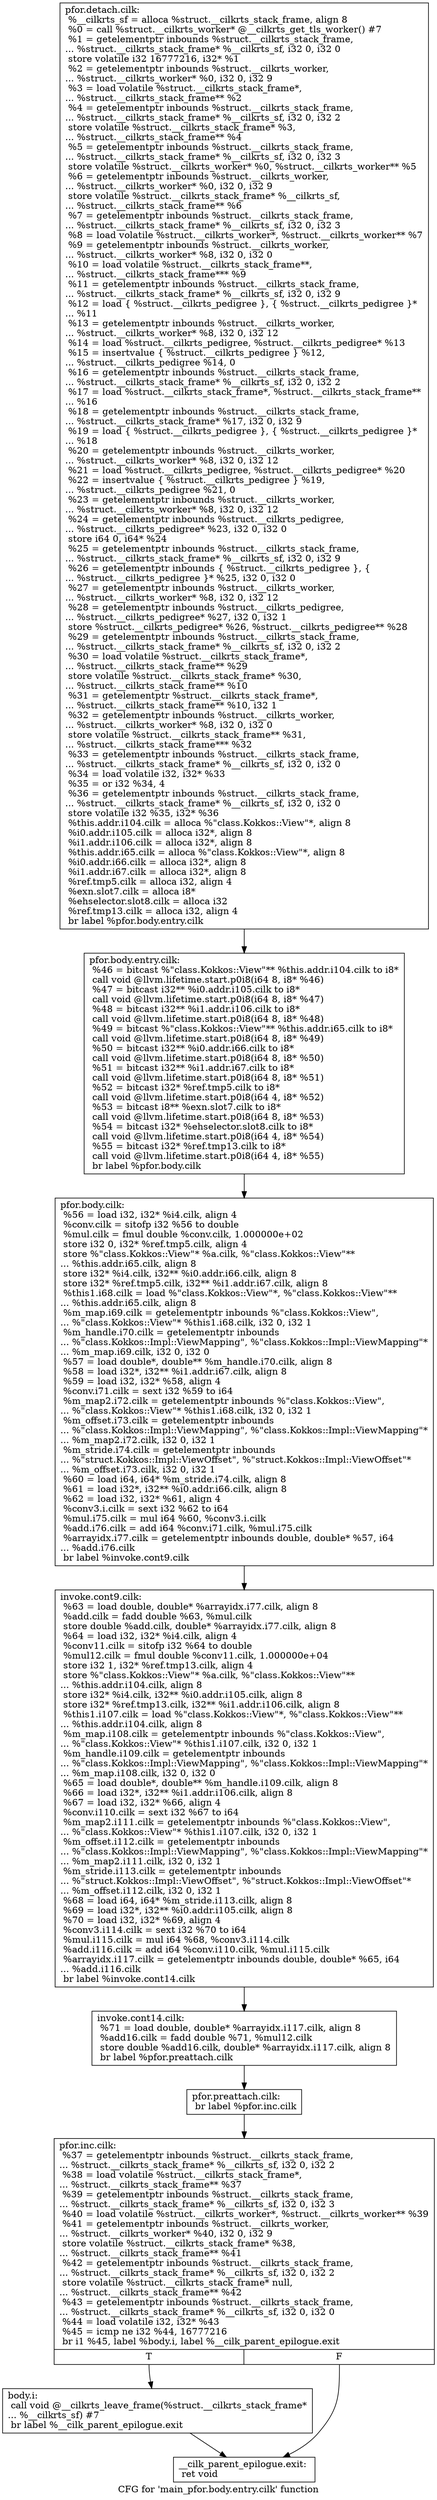 digraph "CFG for 'main_pfor.body.entry.cilk' function" {
	label="CFG for 'main_pfor.body.entry.cilk' function";

	Node0x59f8c70 [shape=record,label="{pfor.detach.cilk:\l  %__cilkrts_sf = alloca %struct.__cilkrts_stack_frame, align 8\l  %0 = call %struct.__cilkrts_worker* @__cilkrts_get_tls_worker() #7\l  %1 = getelementptr inbounds %struct.__cilkrts_stack_frame,\l... %struct.__cilkrts_stack_frame* %__cilkrts_sf, i32 0, i32 0\l  store volatile i32 16777216, i32* %1\l  %2 = getelementptr inbounds %struct.__cilkrts_worker,\l... %struct.__cilkrts_worker* %0, i32 0, i32 9\l  %3 = load volatile %struct.__cilkrts_stack_frame*,\l... %struct.__cilkrts_stack_frame** %2\l  %4 = getelementptr inbounds %struct.__cilkrts_stack_frame,\l... %struct.__cilkrts_stack_frame* %__cilkrts_sf, i32 0, i32 2\l  store volatile %struct.__cilkrts_stack_frame* %3,\l... %struct.__cilkrts_stack_frame** %4\l  %5 = getelementptr inbounds %struct.__cilkrts_stack_frame,\l... %struct.__cilkrts_stack_frame* %__cilkrts_sf, i32 0, i32 3\l  store volatile %struct.__cilkrts_worker* %0, %struct.__cilkrts_worker** %5\l  %6 = getelementptr inbounds %struct.__cilkrts_worker,\l... %struct.__cilkrts_worker* %0, i32 0, i32 9\l  store volatile %struct.__cilkrts_stack_frame* %__cilkrts_sf,\l... %struct.__cilkrts_stack_frame** %6\l  %7 = getelementptr inbounds %struct.__cilkrts_stack_frame,\l... %struct.__cilkrts_stack_frame* %__cilkrts_sf, i32 0, i32 3\l  %8 = load volatile %struct.__cilkrts_worker*, %struct.__cilkrts_worker** %7\l  %9 = getelementptr inbounds %struct.__cilkrts_worker,\l... %struct.__cilkrts_worker* %8, i32 0, i32 0\l  %10 = load volatile %struct.__cilkrts_stack_frame**,\l... %struct.__cilkrts_stack_frame*** %9\l  %11 = getelementptr inbounds %struct.__cilkrts_stack_frame,\l... %struct.__cilkrts_stack_frame* %__cilkrts_sf, i32 0, i32 9\l  %12 = load \{ %struct.__cilkrts_pedigree \}, \{ %struct.__cilkrts_pedigree \}*\l... %11\l  %13 = getelementptr inbounds %struct.__cilkrts_worker,\l... %struct.__cilkrts_worker* %8, i32 0, i32 12\l  %14 = load %struct.__cilkrts_pedigree, %struct.__cilkrts_pedigree* %13\l  %15 = insertvalue \{ %struct.__cilkrts_pedigree \} %12,\l... %struct.__cilkrts_pedigree %14, 0\l  %16 = getelementptr inbounds %struct.__cilkrts_stack_frame,\l... %struct.__cilkrts_stack_frame* %__cilkrts_sf, i32 0, i32 2\l  %17 = load %struct.__cilkrts_stack_frame*, %struct.__cilkrts_stack_frame**\l... %16\l  %18 = getelementptr inbounds %struct.__cilkrts_stack_frame,\l... %struct.__cilkrts_stack_frame* %17, i32 0, i32 9\l  %19 = load \{ %struct.__cilkrts_pedigree \}, \{ %struct.__cilkrts_pedigree \}*\l... %18\l  %20 = getelementptr inbounds %struct.__cilkrts_worker,\l... %struct.__cilkrts_worker* %8, i32 0, i32 12\l  %21 = load %struct.__cilkrts_pedigree, %struct.__cilkrts_pedigree* %20\l  %22 = insertvalue \{ %struct.__cilkrts_pedigree \} %19,\l... %struct.__cilkrts_pedigree %21, 0\l  %23 = getelementptr inbounds %struct.__cilkrts_worker,\l... %struct.__cilkrts_worker* %8, i32 0, i32 12\l  %24 = getelementptr inbounds %struct.__cilkrts_pedigree,\l... %struct.__cilkrts_pedigree* %23, i32 0, i32 0\l  store i64 0, i64* %24\l  %25 = getelementptr inbounds %struct.__cilkrts_stack_frame,\l... %struct.__cilkrts_stack_frame* %__cilkrts_sf, i32 0, i32 9\l  %26 = getelementptr inbounds \{ %struct.__cilkrts_pedigree \}, \{\l... %struct.__cilkrts_pedigree \}* %25, i32 0, i32 0\l  %27 = getelementptr inbounds %struct.__cilkrts_worker,\l... %struct.__cilkrts_worker* %8, i32 0, i32 12\l  %28 = getelementptr inbounds %struct.__cilkrts_pedigree,\l... %struct.__cilkrts_pedigree* %27, i32 0, i32 1\l  store %struct.__cilkrts_pedigree* %26, %struct.__cilkrts_pedigree** %28\l  %29 = getelementptr inbounds %struct.__cilkrts_stack_frame,\l... %struct.__cilkrts_stack_frame* %__cilkrts_sf, i32 0, i32 2\l  %30 = load volatile %struct.__cilkrts_stack_frame*,\l... %struct.__cilkrts_stack_frame** %29\l  store volatile %struct.__cilkrts_stack_frame* %30,\l... %struct.__cilkrts_stack_frame** %10\l  %31 = getelementptr %struct.__cilkrts_stack_frame*,\l... %struct.__cilkrts_stack_frame** %10, i32 1\l  %32 = getelementptr inbounds %struct.__cilkrts_worker,\l... %struct.__cilkrts_worker* %8, i32 0, i32 0\l  store volatile %struct.__cilkrts_stack_frame** %31,\l... %struct.__cilkrts_stack_frame*** %32\l  %33 = getelementptr inbounds %struct.__cilkrts_stack_frame,\l... %struct.__cilkrts_stack_frame* %__cilkrts_sf, i32 0, i32 0\l  %34 = load volatile i32, i32* %33\l  %35 = or i32 %34, 4\l  %36 = getelementptr inbounds %struct.__cilkrts_stack_frame,\l... %struct.__cilkrts_stack_frame* %__cilkrts_sf, i32 0, i32 0\l  store volatile i32 %35, i32* %36\l  %this.addr.i104.cilk = alloca %\"class.Kokkos::View\"*, align 8\l  %i0.addr.i105.cilk = alloca i32*, align 8\l  %i1.addr.i106.cilk = alloca i32*, align 8\l  %this.addr.i65.cilk = alloca %\"class.Kokkos::View\"*, align 8\l  %i0.addr.i66.cilk = alloca i32*, align 8\l  %i1.addr.i67.cilk = alloca i32*, align 8\l  %ref.tmp5.cilk = alloca i32, align 4\l  %exn.slot7.cilk = alloca i8*\l  %ehselector.slot8.cilk = alloca i32\l  %ref.tmp13.cilk = alloca i32, align 4\l  br label %pfor.body.entry.cilk\l}"];
	Node0x59f8c70 -> Node0x59f9030;
	Node0x59fae80 [shape=record,label="{pfor.inc.cilk:                                    \l  %37 = getelementptr inbounds %struct.__cilkrts_stack_frame,\l... %struct.__cilkrts_stack_frame* %__cilkrts_sf, i32 0, i32 2\l  %38 = load volatile %struct.__cilkrts_stack_frame*,\l... %struct.__cilkrts_stack_frame** %37\l  %39 = getelementptr inbounds %struct.__cilkrts_stack_frame,\l... %struct.__cilkrts_stack_frame* %__cilkrts_sf, i32 0, i32 3\l  %40 = load volatile %struct.__cilkrts_worker*, %struct.__cilkrts_worker** %39\l  %41 = getelementptr inbounds %struct.__cilkrts_worker,\l... %struct.__cilkrts_worker* %40, i32 0, i32 9\l  store volatile %struct.__cilkrts_stack_frame* %38,\l... %struct.__cilkrts_stack_frame** %41\l  %42 = getelementptr inbounds %struct.__cilkrts_stack_frame,\l... %struct.__cilkrts_stack_frame* %__cilkrts_sf, i32 0, i32 2\l  store volatile %struct.__cilkrts_stack_frame* null,\l... %struct.__cilkrts_stack_frame** %42\l  %43 = getelementptr inbounds %struct.__cilkrts_stack_frame,\l... %struct.__cilkrts_stack_frame* %__cilkrts_sf, i32 0, i32 0\l  %44 = load volatile i32, i32* %43\l  %45 = icmp ne i32 %44, 16777216\l  br i1 %45, label %body.i, label %__cilk_parent_epilogue.exit\l|{<s0>T|<s1>F}}"];
	Node0x59fae80:s0 -> Node0x59fb480;
	Node0x59fae80:s1 -> Node0x59fb530;
	Node0x59fb480 [shape=record,label="{body.i:                                           \l  call void @__cilkrts_leave_frame(%struct.__cilkrts_stack_frame*\l... %__cilkrts_sf) #7\l  br label %__cilk_parent_epilogue.exit\l}"];
	Node0x59fb480 -> Node0x59fb530;
	Node0x59fb530 [shape=record,label="{__cilk_parent_epilogue.exit:                      \l  ret void\l}"];
	Node0x59f9030 [shape=record,label="{pfor.body.entry.cilk:                             \l  %46 = bitcast %\"class.Kokkos::View\"** %this.addr.i104.cilk to i8*\l  call void @llvm.lifetime.start.p0i8(i64 8, i8* %46)\l  %47 = bitcast i32** %i0.addr.i105.cilk to i8*\l  call void @llvm.lifetime.start.p0i8(i64 8, i8* %47)\l  %48 = bitcast i32** %i1.addr.i106.cilk to i8*\l  call void @llvm.lifetime.start.p0i8(i64 8, i8* %48)\l  %49 = bitcast %\"class.Kokkos::View\"** %this.addr.i65.cilk to i8*\l  call void @llvm.lifetime.start.p0i8(i64 8, i8* %49)\l  %50 = bitcast i32** %i0.addr.i66.cilk to i8*\l  call void @llvm.lifetime.start.p0i8(i64 8, i8* %50)\l  %51 = bitcast i32** %i1.addr.i67.cilk to i8*\l  call void @llvm.lifetime.start.p0i8(i64 8, i8* %51)\l  %52 = bitcast i32* %ref.tmp5.cilk to i8*\l  call void @llvm.lifetime.start.p0i8(i64 4, i8* %52)\l  %53 = bitcast i8** %exn.slot7.cilk to i8*\l  call void @llvm.lifetime.start.p0i8(i64 8, i8* %53)\l  %54 = bitcast i32* %ehselector.slot8.cilk to i8*\l  call void @llvm.lifetime.start.p0i8(i64 4, i8* %54)\l  %55 = bitcast i32* %ref.tmp13.cilk to i8*\l  call void @llvm.lifetime.start.p0i8(i64 4, i8* %55)\l  br label %pfor.body.cilk\l}"];
	Node0x59f9030 -> Node0x59fc660;
	Node0x59fc660 [shape=record,label="{pfor.body.cilk:                                   \l  %56 = load i32, i32* %i4.cilk, align 4\l  %conv.cilk = sitofp i32 %56 to double\l  %mul.cilk = fmul double %conv.cilk, 1.000000e+02\l  store i32 0, i32* %ref.tmp5.cilk, align 4\l  store %\"class.Kokkos::View\"* %a.cilk, %\"class.Kokkos::View\"**\l... %this.addr.i65.cilk, align 8\l  store i32* %i4.cilk, i32** %i0.addr.i66.cilk, align 8\l  store i32* %ref.tmp5.cilk, i32** %i1.addr.i67.cilk, align 8\l  %this1.i68.cilk = load %\"class.Kokkos::View\"*, %\"class.Kokkos::View\"**\l... %this.addr.i65.cilk, align 8\l  %m_map.i69.cilk = getelementptr inbounds %\"class.Kokkos::View\",\l... %\"class.Kokkos::View\"* %this1.i68.cilk, i32 0, i32 1\l  %m_handle.i70.cilk = getelementptr inbounds\l... %\"class.Kokkos::Impl::ViewMapping\", %\"class.Kokkos::Impl::ViewMapping\"*\l... %m_map.i69.cilk, i32 0, i32 0\l  %57 = load double*, double** %m_handle.i70.cilk, align 8\l  %58 = load i32*, i32** %i1.addr.i67.cilk, align 8\l  %59 = load i32, i32* %58, align 4\l  %conv.i71.cilk = sext i32 %59 to i64\l  %m_map2.i72.cilk = getelementptr inbounds %\"class.Kokkos::View\",\l... %\"class.Kokkos::View\"* %this1.i68.cilk, i32 0, i32 1\l  %m_offset.i73.cilk = getelementptr inbounds\l... %\"class.Kokkos::Impl::ViewMapping\", %\"class.Kokkos::Impl::ViewMapping\"*\l... %m_map2.i72.cilk, i32 0, i32 1\l  %m_stride.i74.cilk = getelementptr inbounds\l... %\"struct.Kokkos::Impl::ViewOffset\", %\"struct.Kokkos::Impl::ViewOffset\"*\l... %m_offset.i73.cilk, i32 0, i32 1\l  %60 = load i64, i64* %m_stride.i74.cilk, align 8\l  %61 = load i32*, i32** %i0.addr.i66.cilk, align 8\l  %62 = load i32, i32* %61, align 4\l  %conv3.i.cilk = sext i32 %62 to i64\l  %mul.i75.cilk = mul i64 %60, %conv3.i.cilk\l  %add.i76.cilk = add i64 %conv.i71.cilk, %mul.i75.cilk\l  %arrayidx.i77.cilk = getelementptr inbounds double, double* %57, i64\l... %add.i76.cilk\l  br label %invoke.cont9.cilk\l}"];
	Node0x59fc660 -> Node0x59fd640;
	Node0x59fd640 [shape=record,label="{invoke.cont9.cilk:                                \l  %63 = load double, double* %arrayidx.i77.cilk, align 8\l  %add.cilk = fadd double %63, %mul.cilk\l  store double %add.cilk, double* %arrayidx.i77.cilk, align 8\l  %64 = load i32, i32* %i4.cilk, align 4\l  %conv11.cilk = sitofp i32 %64 to double\l  %mul12.cilk = fmul double %conv11.cilk, 1.000000e+04\l  store i32 1, i32* %ref.tmp13.cilk, align 4\l  store %\"class.Kokkos::View\"* %a.cilk, %\"class.Kokkos::View\"**\l... %this.addr.i104.cilk, align 8\l  store i32* %i4.cilk, i32** %i0.addr.i105.cilk, align 8\l  store i32* %ref.tmp13.cilk, i32** %i1.addr.i106.cilk, align 8\l  %this1.i107.cilk = load %\"class.Kokkos::View\"*, %\"class.Kokkos::View\"**\l... %this.addr.i104.cilk, align 8\l  %m_map.i108.cilk = getelementptr inbounds %\"class.Kokkos::View\",\l... %\"class.Kokkos::View\"* %this1.i107.cilk, i32 0, i32 1\l  %m_handle.i109.cilk = getelementptr inbounds\l... %\"class.Kokkos::Impl::ViewMapping\", %\"class.Kokkos::Impl::ViewMapping\"*\l... %m_map.i108.cilk, i32 0, i32 0\l  %65 = load double*, double** %m_handle.i109.cilk, align 8\l  %66 = load i32*, i32** %i1.addr.i106.cilk, align 8\l  %67 = load i32, i32* %66, align 4\l  %conv.i110.cilk = sext i32 %67 to i64\l  %m_map2.i111.cilk = getelementptr inbounds %\"class.Kokkos::View\",\l... %\"class.Kokkos::View\"* %this1.i107.cilk, i32 0, i32 1\l  %m_offset.i112.cilk = getelementptr inbounds\l... %\"class.Kokkos::Impl::ViewMapping\", %\"class.Kokkos::Impl::ViewMapping\"*\l... %m_map2.i111.cilk, i32 0, i32 1\l  %m_stride.i113.cilk = getelementptr inbounds\l... %\"struct.Kokkos::Impl::ViewOffset\", %\"struct.Kokkos::Impl::ViewOffset\"*\l... %m_offset.i112.cilk, i32 0, i32 1\l  %68 = load i64, i64* %m_stride.i113.cilk, align 8\l  %69 = load i32*, i32** %i0.addr.i105.cilk, align 8\l  %70 = load i32, i32* %69, align 4\l  %conv3.i114.cilk = sext i32 %70 to i64\l  %mul.i115.cilk = mul i64 %68, %conv3.i114.cilk\l  %add.i116.cilk = add i64 %conv.i110.cilk, %mul.i115.cilk\l  %arrayidx.i117.cilk = getelementptr inbounds double, double* %65, i64\l... %add.i116.cilk\l  br label %invoke.cont14.cilk\l}"];
	Node0x59fd640 -> Node0x59fe850;
	Node0x59fe850 [shape=record,label="{invoke.cont14.cilk:                               \l  %71 = load double, double* %arrayidx.i117.cilk, align 8\l  %add16.cilk = fadd double %71, %mul12.cilk\l  store double %add16.cilk, double* %arrayidx.i117.cilk, align 8\l  br label %pfor.preattach.cilk\l}"];
	Node0x59fe850 -> Node0x59fcf00;
	Node0x59fcf00 [shape=record,label="{pfor.preattach.cilk:                              \l  br label %pfor.inc.cilk\l}"];
	Node0x59fcf00 -> Node0x59fae80;
}
